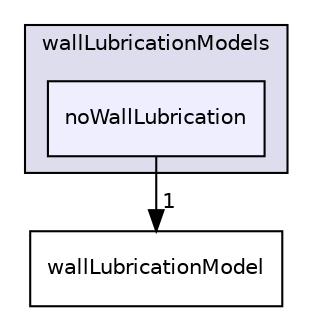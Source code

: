 digraph "noWallLubrication" {
  bgcolor=transparent;
  compound=true
  node [ fontsize="10", fontname="Helvetica"];
  edge [ labelfontsize="10", labelfontname="Helvetica"];
  subgraph clusterdir_1a12e3e88fc4e3db840e93c07d652d42 {
    graph [ bgcolor="#ddddee", pencolor="black", label="wallLubricationModels" fontname="Helvetica", fontsize="10", URL="dir_1a12e3e88fc4e3db840e93c07d652d42.html"]
  dir_99f62df2e41d1a6f6ba7b358ef293b01 [shape=box, label="noWallLubrication", style="filled", fillcolor="#eeeeff", pencolor="black", URL="dir_99f62df2e41d1a6f6ba7b358ef293b01.html"];
  }
  dir_3d649760e23cfb07ad95640df7b87e9e [shape=box label="wallLubricationModel" URL="dir_3d649760e23cfb07ad95640df7b87e9e.html"];
  dir_99f62df2e41d1a6f6ba7b358ef293b01->dir_3d649760e23cfb07ad95640df7b87e9e [headlabel="1", labeldistance=1.5 headhref="dir_000171_000155.html"];
}
